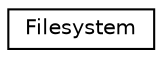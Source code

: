 digraph "Graphical Class Hierarchy"
{
  edge [fontname="Helvetica",fontsize="10",labelfontname="Helvetica",labelfontsize="10"];
  node [fontname="Helvetica",fontsize="10",shape=record];
  rankdir="LR";
  Node0 [label="Filesystem",height=0.2,width=0.4,color="black", fillcolor="white", style="filled",URL="$df/d30/classFilesystem.html"];
}
